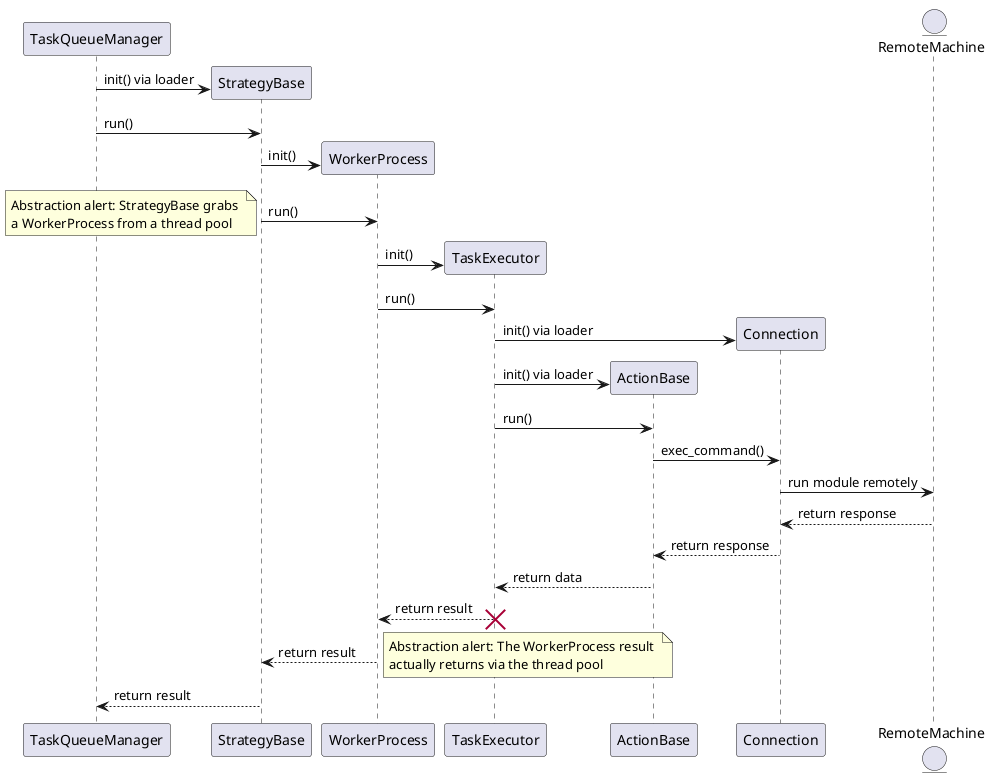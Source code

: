 @startuml
participant TaskQueueManager
create StrategyBase
TaskQueueManager->StrategyBase: init() via loader
TaskQueueManager->StrategyBase: run()
create WorkerProcess
StrategyBase->WorkerProcess: init()
StrategyBase->WorkerProcess: run()
note left: Abstraction alert: StrategyBase grabs \na WorkerProcess from a thread pool
create TaskExecutor
WorkerProcess->TaskExecutor: init()
WorkerProcess->TaskExecutor: run()
participant ActionBase
create Connection
TaskExecutor->Connection: init() via loader
create ActionBase
TaskExecutor->ActionBase: init() via loader
TaskExecutor->ActionBase: run()
ActionBase -> Connection: exec_command()
entity RemoteMachine
Connection->RemoteMachine:run module remotely
Connection <-- RemoteMachine: return response
ActionBase <-- Connection: return response
ActionBase-->TaskExecutor: return data
TaskExecutor-->WorkerProcess: return result
destroy TaskExecutor
WorkerProcess-->StrategyBase: return result
note right: Abstraction alert: The WorkerProcess result \nactually returns via the thread pool
StrategyBase-->TaskQueueManager: return result
@enduml